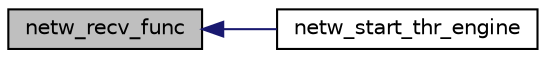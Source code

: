 digraph G
{
  edge [fontname="Helvetica",fontsize="10",labelfontname="Helvetica",labelfontsize="10"];
  node [fontname="Helvetica",fontsize="10",shape=record];
  rankdir=LR;
  Node1 [label="netw_recv_func",height=0.2,width=0.4,color="black", fillcolor="grey75", style="filled" fontcolor="black"];
  Node1 -> Node2 [dir=back,color="midnightblue",fontsize="10",style="solid",fontname="Helvetica"];
  Node2 [label="netw_start_thr_engine",height=0.2,width=0.4,color="black", fillcolor="white", style="filled",URL="$group___n_e_t_w_o_r_k_i_n_g.html#ga5ba0555c5ccd261227c3c1216923d563",tooltip="Start the NETWORK netw Threaded Engine. Create a sending &amp; receiving thread."];
}
